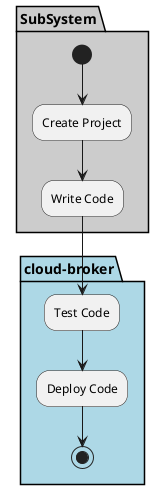 @startuml

partition "cloud-broker" {

}

partition SubSystem  #cccccc {
  (*) --> "Create Project"
  --> "Write Code"
}

partition "cloud-broker" #lightblue {
  "Write Code" --> "Test Code"
  "Test Code" --> "Deploy Code"
  "Deploy Code" --> (*)
}

@enduml

